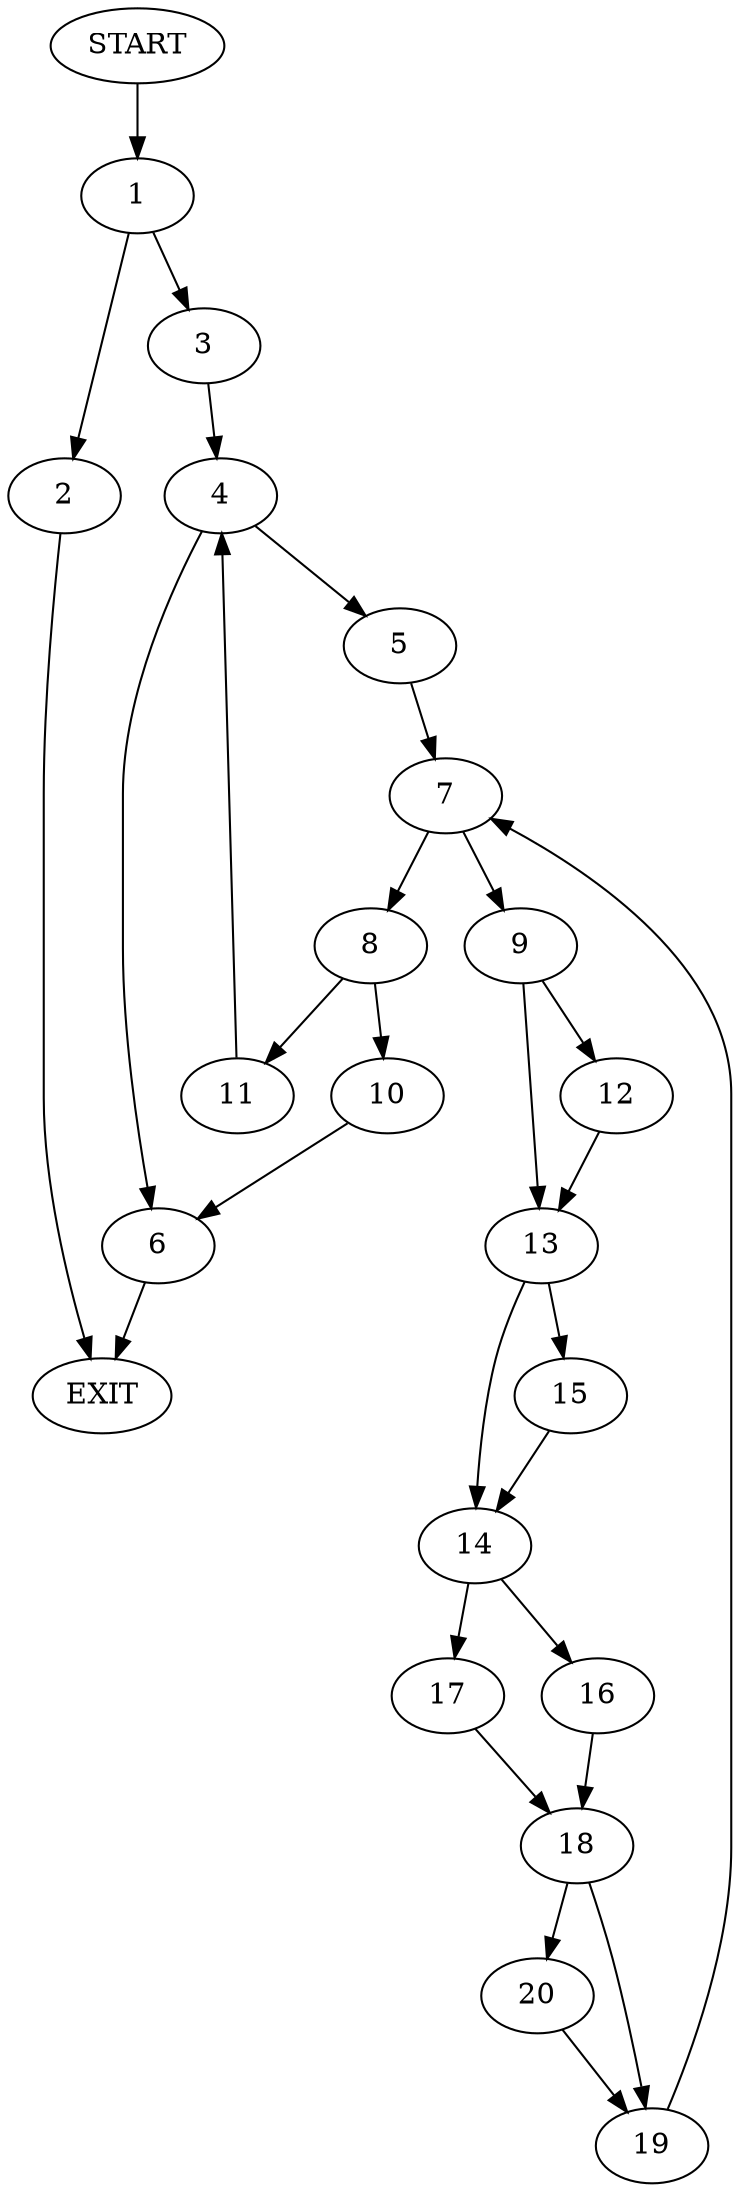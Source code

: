 digraph {
0 [label="START"]
21 [label="EXIT"]
0 -> 1
1 -> 2
1 -> 3
3 -> 4
2 -> 21
4 -> 5
4 -> 6
5 -> 7
6 -> 21
7 -> 8
7 -> 9
8 -> 10
8 -> 11
9 -> 12
9 -> 13
12 -> 13
13 -> 14
13 -> 15
15 -> 14
14 -> 16
14 -> 17
16 -> 18
17 -> 18
18 -> 19
18 -> 20
19 -> 7
20 -> 19
10 -> 6
11 -> 4
}
